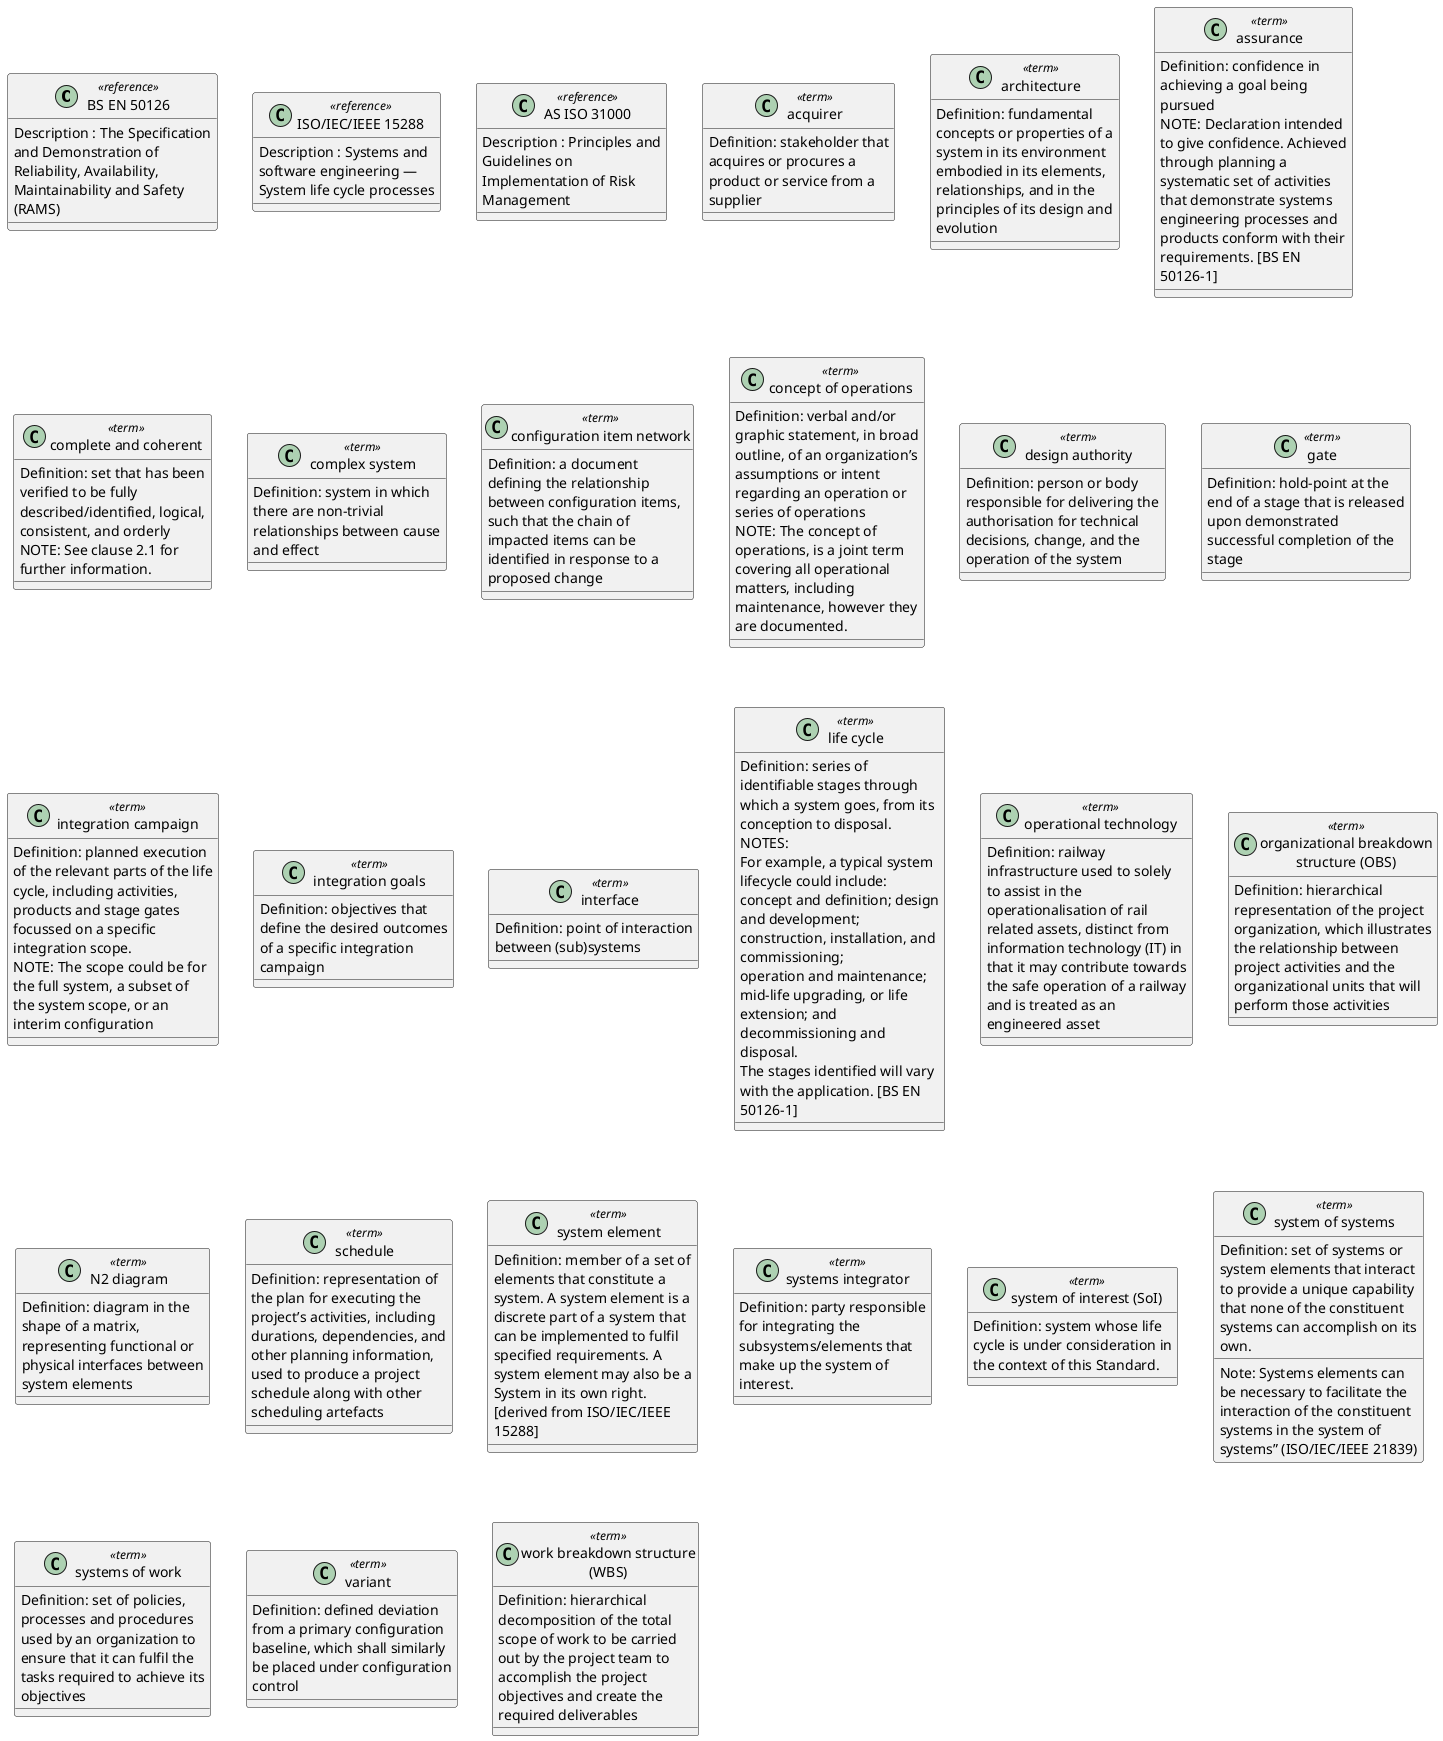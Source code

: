 @startuml
'title AS7473 entities definition
'!includesub https://github.com/johnwelford/standardsModel/raw/main/metamodel.puml!style
skinparam wrapWidth 200
class 50126 as "BS EN 50126" << reference >>{
{field} Description : The Specification and Demonstration of Reliability, Availability, Maintainability and Safety (RAMS)
}
class 15288 as "ISO/IEC/IEEE 15288" << reference >>{
{field} Description : Systems and software engineering — System life cycle processes
}
class 31000 as "AS ISO 31000" << reference >>{
{field} Description : Principles and Guidelines on Implementation of Risk Management
}

class acquirer as "acquirer" << term >>{
{field} Definition: stakeholder that acquires or procures a product or service from a supplier 
}

class architecture as "architecture " << term >>{
{field} Definition: fundamental concepts or properties of a system in its environment embodied in its elements, relationships, and in the principles of its design and evolution
}

class assurance as "assurance " << term >>{
{field} Definition: confidence in achieving a goal being pursued
NOTE: Declaration intended to give confidence. Achieved through planning a systematic set of activities that demonstrate systems engineering processes and products conform with their requirements. [BS EN 50126-1]
}

class complete as "complete and coherent" << term >>{
{field} Definition: set that has been verified to be fully described/identified, logical, consistent, and orderly
NOTE: See clause 2.1 for further information.
}

class complex as "complex system" << term >>{
{field} Definition: system in which there are non-trivial relationships between cause and effect
}

class configurationitemnetwork as "configuration item network" << term >>{
{field} Definition: a document defining the relationship between configuration items, such that the chain of impacted items can be identified in response to a proposed change
}

class conops as "concept of operations" << term >>{
{field} Definition: verbal and/or graphic statement, in broad outline, of an organization’s assumptions or intent regarding an operation or series of operations
NOTE: The concept of operations, is a joint term covering all operational matters, including maintenance, however they are documented.
}

class designauthority as "design authority" << term >>{
{field} Definition: person or body responsible for delivering the authorisation for technical decisions, change, and the operation of the system
}

class gate as "gate" << term >>{
{field} Definition: hold-point at the end of a stage that is released upon demonstrated successful completion of the stage
}

class campaign as "integration campaign" << term >>{
{field} Definition: planned execution of the relevant parts of the life cycle, including activities, products and stage gates focussed on a specific integration scope.
NOTE: The scope could be for the full system, a subset of the system scope, or an interim configuration
}

class integrationgoals as "integration goals" << term >>{
{field} Definition: objectives that define the desired outcomes of a specific integration campaign
}

class interface as "interface " << term >>{
{field} Definition: point of interaction between (sub)systems
}

class lifecycle as "life cycle" << term >>{
{field} Definition: series of identifiable stages through which a system goes, from its conception to disposal.
NOTES:
For example, a typical system lifecycle could include:
concept and definition; design and development;
construction, installation, and commissioning;
operation and maintenance;
mid-life upgrading, or life extension; and
decommissioning and disposal.
The stages identified will vary with the application. [BS EN 50126-1]
}

class OT as "operational technology" << term >>{
{field} Definition: railway infrastructure used to solely to assist in the operationalisation of rail related assets, distinct from information technology (IT) in that it may contribute towards the safe operation of a railway and is treated as an engineered asset
}

class OBS as "organizational breakdown structure (OBS)" << term >>{
{field} Definition: hierarchical representation of the project organization, which illustrates the relationship between project activities and the organizational units that will perform those activities
}

class N2 as "N2 diagram" << term >>{
{field} Definition: diagram in the shape of a matrix, representing functional or physical interfaces between system elements
}

class schedule as "schedule" << term >>{
{field} Definition: representation of the plan for executing the project’s activities, including durations, dependencies, and other planning information, used to produce a project schedule along with other scheduling artefacts
}

class element as "system element" << term >>{
{field} Definition: member of a set of elements that constitute a system. A system element is a discrete part of a system that can be implemented to fulfil specified requirements. A system element may also be a System in its own right. [derived from ISO/IEC/IEEE 15288]
}

class systemsintegrator as "systems integrator" << term >>{
{field} Definition: party responsible for integrating the subsystems/elements that make up the system of interest.
}

class SoI as "system of interest (SoI)" << term >>{
{field} Definition: system whose life cycle is under consideration in the context of this Standard.
}

class SoS as "system of systems" << term >>{
{field} Definition: set of systems or system elements that interact to provide a unique capability that none of the constituent systems can accomplish on its own.
Note: Systems elements can be necessary to facilitate the interaction of the constituent systems in the system of systems” (ISO/IEC/IEEE 21839)
}

class systemsofwork as "systems of work " << term >>{
{field} Definition: set of policies, processes and procedures used by an organization to ensure that it can fulfil the tasks required to achieve its objectives
}

class variant as "variant" << term >>{
{field} Definition: defined deviation from a primary configuration baseline, which shall similarly be placed under configuration control
}

class WBS as "work breakdown structure (WBS)" << term >>{
{field} Definition: hierarchical decomposition of the total scope of work to be carried out by the project team to accomplish the project objectives and create the required deliverables
}

@enduml
